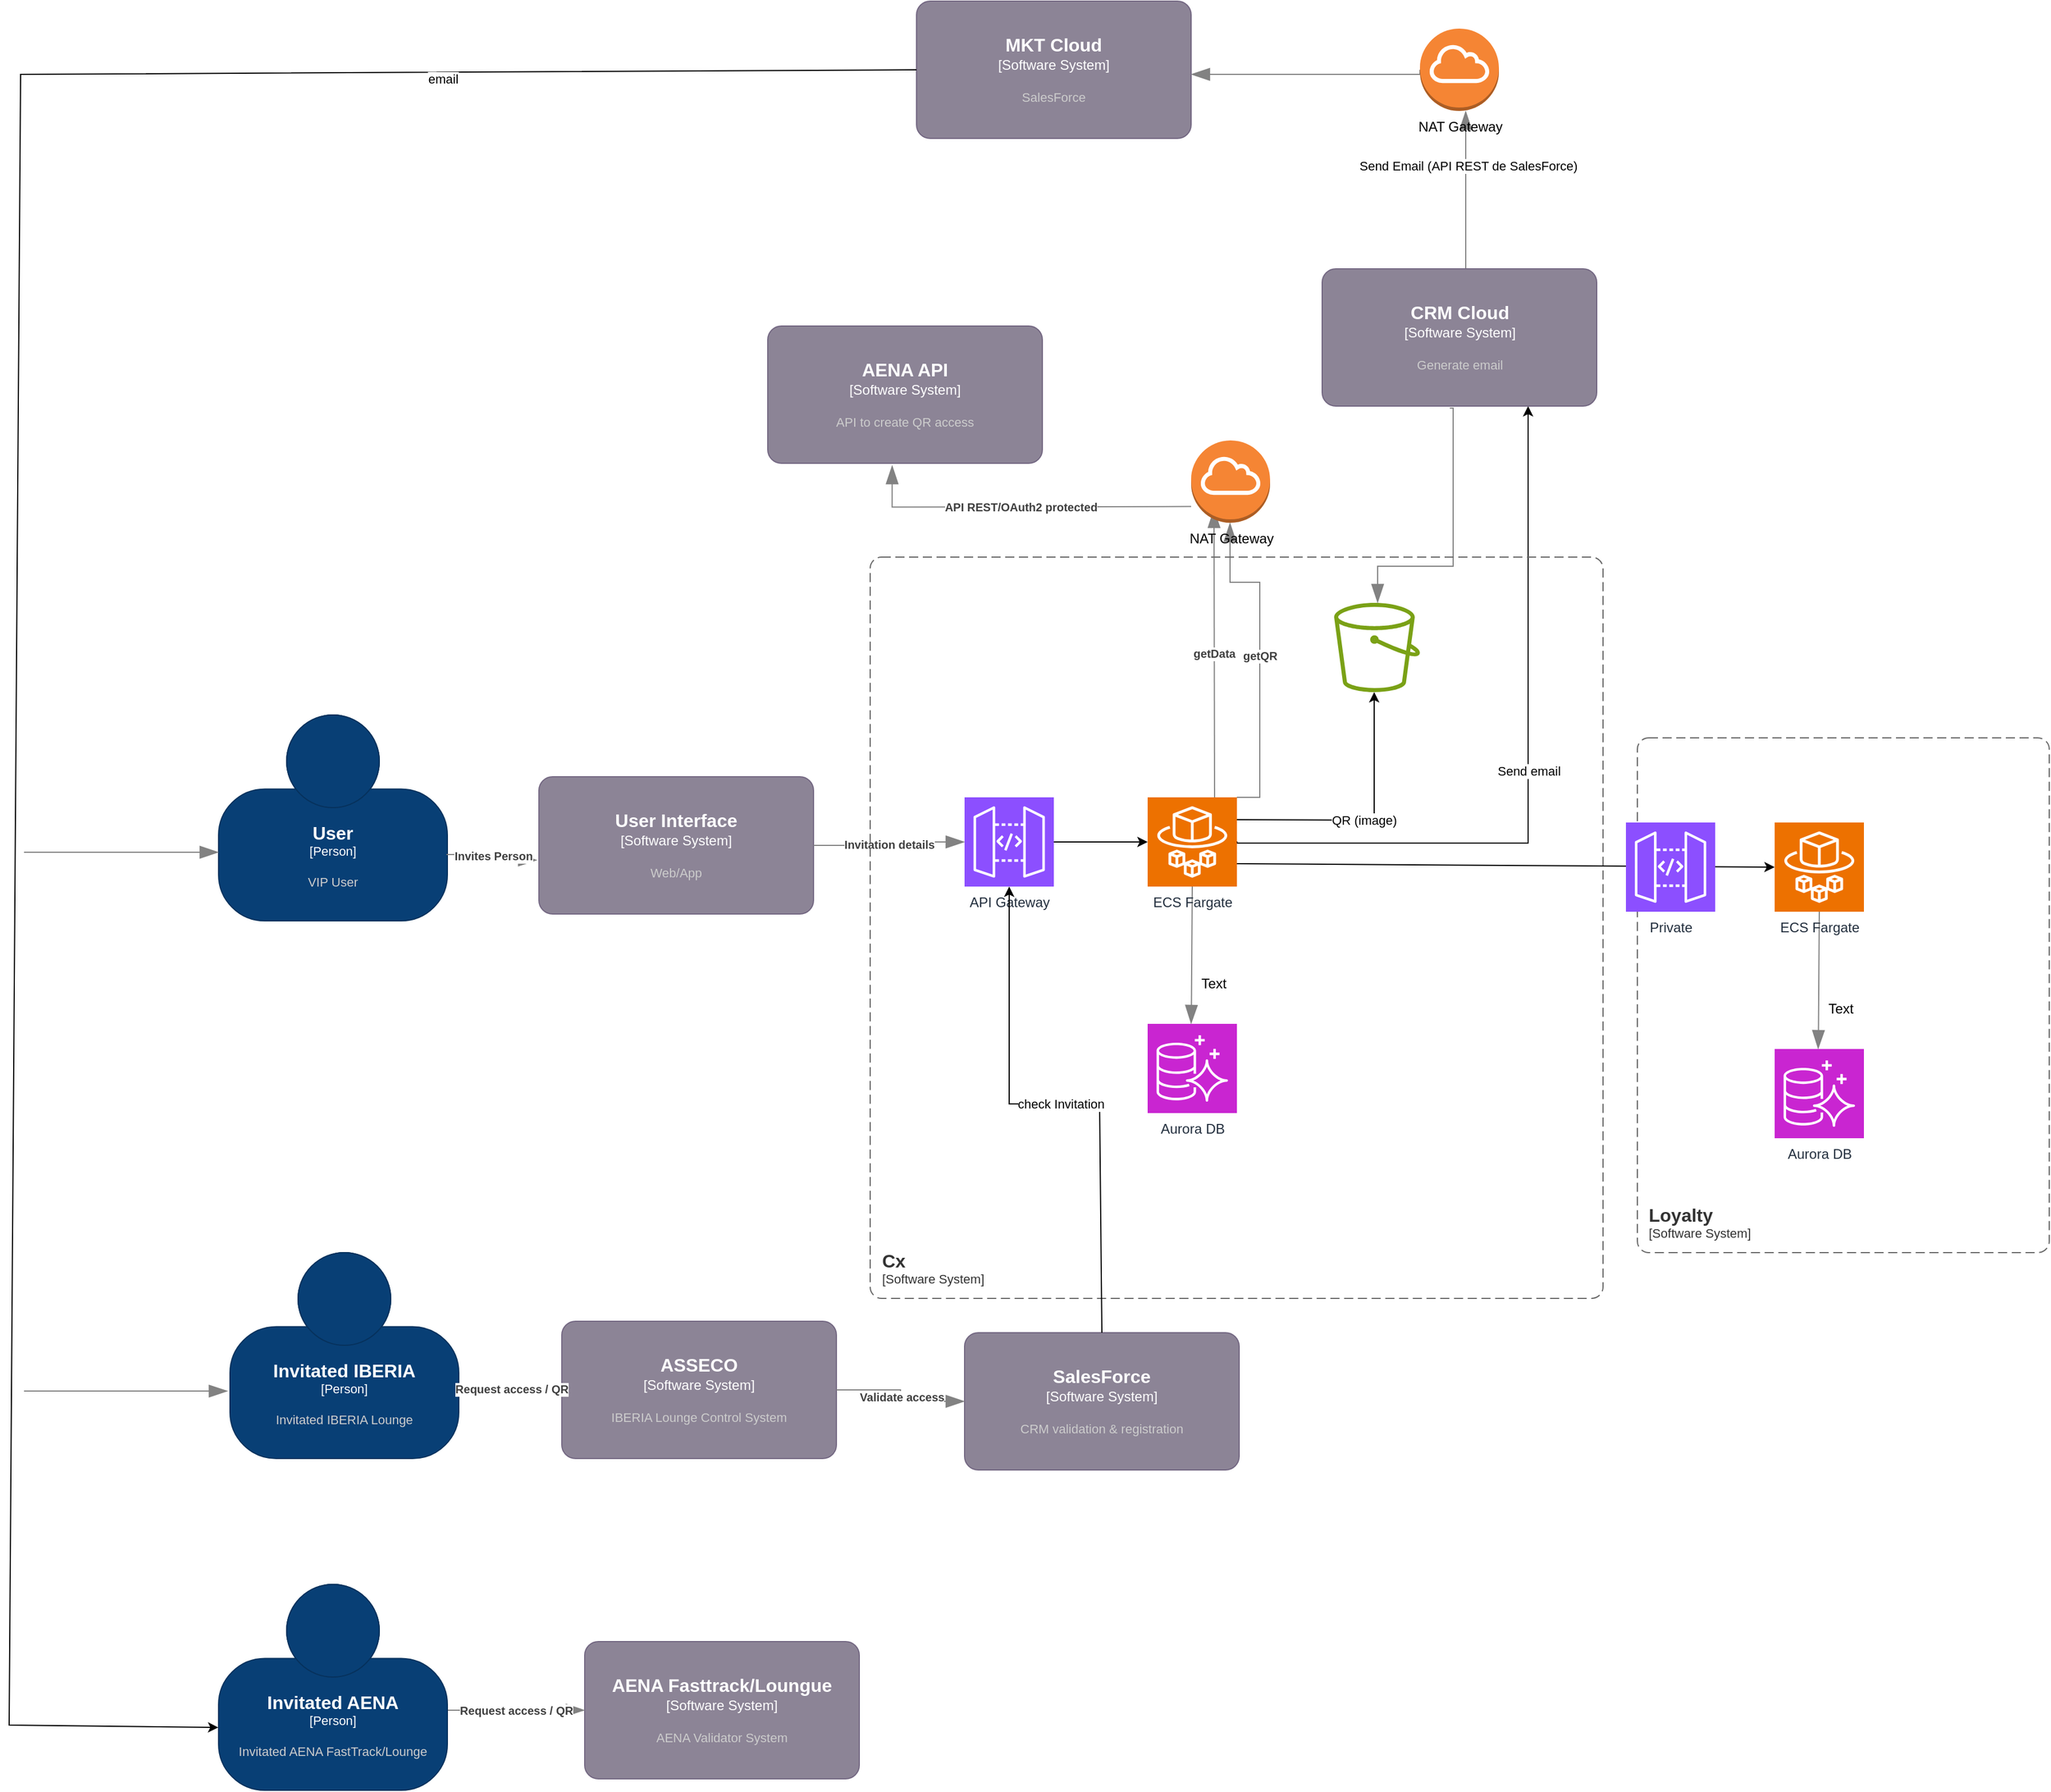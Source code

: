 <mxfile version="28.0.6">
  <diagram name="Page-1" id="3vT81GkO-59NBPtSjDox">
    <mxGraphModel dx="2864" dy="1201" grid="1" gridSize="10" guides="1" tooltips="1" connect="1" arrows="1" fold="1" page="1" pageScale="1" pageWidth="827" pageHeight="1169" math="0" shadow="0">
      <root>
        <mxCell id="0" />
        <mxCell id="1" parent="0" />
        <object placeholders="1" c4Name="User" c4Type="Person" c4Description="VIP User" label="&lt;font style=&quot;font-size: 16px&quot;&gt;&lt;b&gt;%c4Name%&lt;/b&gt;&lt;/font&gt;&lt;div&gt;[%c4Type%]&lt;/div&gt;&lt;br&gt;&lt;div&gt;&lt;font style=&quot;font-size: 11px&quot;&gt;&lt;font color=&quot;#cccccc&quot;&gt;%c4Description%&lt;/font&gt;&lt;/div&gt;" id="GZiBfVCliVj2mwVzaitD-1">
          <mxCell style="html=1;fontSize=11;dashed=0;whiteSpace=wrap;fillColor=#083F75;strokeColor=#06315C;fontColor=#ffffff;shape=mxgraph.c4.person2;align=center;metaEdit=1;points=[[0.5,0,0],[1,0.5,0],[1,0.75,0],[0.75,1,0],[0.5,1,0],[0.25,1,0],[0,0.75,0],[0,0.5,0]];resizable=0;" parent="1" vertex="1">
            <mxGeometry x="40" y="660" width="200" height="180" as="geometry" />
          </mxCell>
        </object>
        <object placeholders="1" c4Name="User Interface" c4Type="Software System" c4Description="Web/App" label="&lt;font style=&quot;font-size: 16px&quot;&gt;&lt;b&gt;%c4Name%&lt;/b&gt;&lt;/font&gt;&lt;div&gt;[%c4Type%]&lt;/div&gt;&lt;br&gt;&lt;div&gt;&lt;font style=&quot;font-size: 11px&quot;&gt;&lt;font color=&quot;#cccccc&quot;&gt;%c4Description%&lt;/font&gt;&lt;/div&gt;" id="GZiBfVCliVj2mwVzaitD-2">
          <mxCell style="rounded=1;whiteSpace=wrap;html=1;labelBackgroundColor=none;fillColor=#8C8496;fontColor=#ffffff;align=center;arcSize=10;strokeColor=#736782;metaEdit=1;resizable=0;points=[[0.25,0,0],[0.5,0,0],[0.75,0,0],[1,0.25,0],[1,0.5,0],[1,0.75,0],[0.75,1,0],[0.5,1,0],[0.25,1,0],[0,0.75,0],[0,0.5,0],[0,0.25,0]];" parent="1" vertex="1">
            <mxGeometry x="320" y="714" width="240" height="120" as="geometry" />
          </mxCell>
        </object>
        <object placeholders="1" c4Type="Relationship" c4Description="Invites Person&#xa;" label="&lt;div style=&quot;text-align: left&quot;&gt;&lt;div style=&quot;text-align: center&quot;&gt;&lt;b&gt;%c4Description%&lt;/b&gt;&lt;/div&gt;" id="GZiBfVCliVj2mwVzaitD-3">
          <mxCell style="endArrow=blockThin;html=1;fontSize=10;fontColor=#404040;strokeWidth=1;endFill=1;strokeColor=#828282;elbow=vertical;metaEdit=1;endSize=14;startSize=14;jumpStyle=arc;jumpSize=16;rounded=0;edgeStyle=orthogonalEdgeStyle;exitX=0.996;exitY=0.678;exitDx=0;exitDy=0;exitPerimeter=0;entryX=-0.007;entryY=0.607;entryDx=0;entryDy=0;entryPerimeter=0;" parent="1" source="GZiBfVCliVj2mwVzaitD-1" target="GZiBfVCliVj2mwVzaitD-2" edge="1">
            <mxGeometry width="240" relative="1" as="geometry">
              <mxPoint x="290" y="800" as="sourcePoint" />
              <mxPoint x="530" y="800" as="targetPoint" />
            </mxGeometry>
          </mxCell>
        </object>
        <mxCell id="GZiBfVCliVj2mwVzaitD-8" value="Send email" style="edgeStyle=orthogonalEdgeStyle;rounded=0;orthogonalLoop=1;jettySize=auto;html=1;exitX=0.5;exitY=0;exitDx=0;exitDy=0;exitPerimeter=0;entryX=0.75;entryY=1;entryDx=0;entryDy=0;entryPerimeter=0;" parent="1" target="VTudH11nANXJLzltJIxq-7" edge="1">
          <mxGeometry relative="1" as="geometry">
            <mxPoint x="930.0" y="770.5" as="sourcePoint" />
            <mxPoint x="1184.5" y="430.5" as="targetPoint" />
            <Array as="points">
              <mxPoint x="930" y="772" />
              <mxPoint x="1185" y="772" />
            </Array>
          </mxGeometry>
        </mxCell>
        <object placeholders="1" c4Type="Relationship" c4Description="Invitation details" label="&lt;div style=&quot;text-align: left&quot;&gt;&lt;div style=&quot;text-align: center&quot;&gt;&lt;b&gt;%c4Description%&lt;/b&gt;&lt;/div&gt;" id="GZiBfVCliVj2mwVzaitD-5">
          <mxCell style="endArrow=blockThin;html=1;fontSize=10;fontColor=#404040;strokeWidth=1;endFill=1;strokeColor=#828282;elbow=vertical;metaEdit=1;endSize=14;startSize=14;jumpStyle=arc;jumpSize=16;rounded=0;edgeStyle=orthogonalEdgeStyle;exitX=1;exitY=0.5;exitDx=0;exitDy=0;exitPerimeter=0;entryX=0;entryY=0.5;entryDx=0;entryDy=0;entryPerimeter=0;" parent="1" source="GZiBfVCliVj2mwVzaitD-2" target="GZiBfVCliVj2mwVzaitD-26" edge="1">
            <mxGeometry width="240" relative="1" as="geometry">
              <mxPoint x="290" y="800" as="sourcePoint" />
              <mxPoint x="810" y="790.0" as="targetPoint" />
            </mxGeometry>
          </mxCell>
        </object>
        <object placeholders="1" c4Name="AENA Fasttrack/Loungue" c4Type="Software System" c4Description="AENA Validator System" label="&lt;font style=&quot;font-size: 16px&quot;&gt;&lt;b&gt;%c4Name%&lt;/b&gt;&lt;/font&gt;&lt;div&gt;[%c4Type%]&lt;/div&gt;&lt;br&gt;&lt;div&gt;&lt;font style=&quot;font-size: 11px&quot;&gt;&lt;font color=&quot;#cccccc&quot;&gt;%c4Description%&lt;/font&gt;&lt;/div&gt;" id="GZiBfVCliVj2mwVzaitD-10">
          <mxCell style="rounded=1;whiteSpace=wrap;html=1;labelBackgroundColor=none;fillColor=#8C8496;fontColor=#ffffff;align=center;arcSize=10;strokeColor=#736782;metaEdit=1;resizable=0;points=[[0.25,0,0],[0.5,0,0],[0.75,0,0],[1,0.25,0],[1,0.5,0],[1,0.75,0],[0.75,1,0],[0.5,1,0],[0.25,1,0],[0,0.75,0],[0,0.5,0],[0,0.25,0]];" parent="1" vertex="1">
            <mxGeometry x="360" y="1470" width="240" height="120" as="geometry" />
          </mxCell>
        </object>
        <object placeholders="1" c4Type="Relationship" c4Description="Request access / QR" label="&lt;div style=&quot;text-align: left&quot;&gt;&lt;div style=&quot;text-align: center&quot;&gt;&lt;b&gt;%c4Description%&lt;/b&gt;&lt;/div&gt;" id="GZiBfVCliVj2mwVzaitD-11">
          <mxCell style="endArrow=blockThin;html=1;fontSize=10;fontColor=#404040;strokeWidth=1;endFill=1;strokeColor=#828282;elbow=vertical;metaEdit=1;endSize=14;startSize=14;jumpStyle=arc;jumpSize=16;rounded=0;edgeStyle=orthogonalEdgeStyle;exitX=1;exitY=0.611;exitDx=0;exitDy=0;exitPerimeter=0;" parent="1" source="GZiBfVCliVj2mwVzaitD-13" target="GZiBfVCliVj2mwVzaitD-10" edge="1">
            <mxGeometry width="240" relative="1" as="geometry">
              <mxPoint x="330.8" y="683.94" as="sourcePoint" />
              <mxPoint x="520" y="900" as="targetPoint" />
            </mxGeometry>
          </mxCell>
        </object>
        <object placeholders="1" c4Name="Invitated IBERIA&#xa;" c4Type="Person" c4Description="Invitated IBERIA Lounge" label="&lt;font style=&quot;font-size: 16px&quot;&gt;&lt;b&gt;%c4Name%&lt;/b&gt;&lt;/font&gt;&lt;div&gt;[%c4Type%]&lt;/div&gt;&lt;br&gt;&lt;div&gt;&lt;font style=&quot;font-size: 11px&quot;&gt;&lt;font color=&quot;#cccccc&quot;&gt;%c4Description%&lt;/font&gt;&lt;/div&gt;" id="GZiBfVCliVj2mwVzaitD-12">
          <mxCell style="html=1;fontSize=11;dashed=0;whiteSpace=wrap;fillColor=#083F75;strokeColor=#06315C;fontColor=#ffffff;shape=mxgraph.c4.person2;align=center;metaEdit=1;points=[[0.5,0,0],[1,0.5,0],[1,0.75,0],[0.75,1,0],[0.5,1,0],[0.25,1,0],[0,0.75,0],[0,0.5,0]];resizable=0;" parent="1" vertex="1">
            <mxGeometry x="50" y="1130" width="200" height="180" as="geometry" />
          </mxCell>
        </object>
        <object placeholders="1" c4Name="Invitated AENA" c4Type="Person" c4Description="Invitated AENA FastTrack/Lounge" label="&lt;font style=&quot;font-size: 16px&quot;&gt;&lt;b&gt;%c4Name%&lt;/b&gt;&lt;/font&gt;&lt;div&gt;[%c4Type%]&lt;/div&gt;&lt;br&gt;&lt;div&gt;&lt;font style=&quot;font-size: 11px&quot;&gt;&lt;font color=&quot;#cccccc&quot;&gt;%c4Description%&lt;/font&gt;&lt;/div&gt;" id="GZiBfVCliVj2mwVzaitD-13">
          <mxCell style="html=1;fontSize=11;dashed=0;whiteSpace=wrap;fillColor=#083F75;strokeColor=#06315C;fontColor=#ffffff;shape=mxgraph.c4.person2;align=center;metaEdit=1;points=[[0.5,0,0],[1,0.5,0],[1,0.75,0],[0.75,1,0],[0.5,1,0],[0.25,1,0],[0,0.75,0],[0,0.5,0]];resizable=0;" parent="1" vertex="1">
            <mxGeometry x="40" y="1420" width="200" height="180" as="geometry" />
          </mxCell>
        </object>
        <object placeholders="1" c4Name="ASSECO" c4Type="Software System" c4Description="IBERIA Lounge Control System" label="&lt;font style=&quot;font-size: 16px&quot;&gt;&lt;b&gt;%c4Name%&lt;/b&gt;&lt;/font&gt;&lt;div&gt;[%c4Type%]&lt;/div&gt;&lt;br&gt;&lt;div&gt;&lt;font style=&quot;font-size: 11px&quot;&gt;&lt;font color=&quot;#cccccc&quot;&gt;%c4Description%&lt;/font&gt;&lt;/div&gt;" id="GZiBfVCliVj2mwVzaitD-14">
          <mxCell style="rounded=1;whiteSpace=wrap;html=1;labelBackgroundColor=none;fillColor=#8C8496;fontColor=#ffffff;align=center;arcSize=10;strokeColor=#736782;metaEdit=1;resizable=0;points=[[0.25,0,0],[0.5,0,0],[0.75,0,0],[1,0.25,0],[1,0.5,0],[1,0.75,0],[0.75,1,0],[0.5,1,0],[0.25,1,0],[0,0.75,0],[0,0.5,0],[0,0.25,0]];" parent="1" vertex="1">
            <mxGeometry x="340" y="1190" width="240" height="120" as="geometry" />
          </mxCell>
        </object>
        <object placeholders="1" c4Type="Relationship" c4Description="Request access / QR" label="&lt;div style=&quot;text-align: left&quot;&gt;&lt;div style=&quot;text-align: center&quot;&gt;&lt;b&gt;%c4Description%&lt;/b&gt;&lt;/div&gt;" id="GZiBfVCliVj2mwVzaitD-15">
          <mxCell style="endArrow=blockThin;html=1;fontSize=10;fontColor=#404040;strokeWidth=1;endFill=1;strokeColor=#828282;elbow=vertical;metaEdit=1;endSize=14;startSize=14;jumpStyle=arc;jumpSize=16;rounded=0;edgeStyle=orthogonalEdgeStyle;exitX=0.985;exitY=0.661;exitDx=0;exitDy=0;exitPerimeter=0;entryX=0;entryY=0.5;entryDx=0;entryDy=0;entryPerimeter=0;" parent="1" source="GZiBfVCliVj2mwVzaitD-12" target="GZiBfVCliVj2mwVzaitD-14" edge="1">
            <mxGeometry x="0.018" width="240" relative="1" as="geometry">
              <mxPoint x="370" y="1420" as="sourcePoint" />
              <mxPoint x="390" y="1249" as="targetPoint" />
              <mxPoint x="1" as="offset" />
            </mxGeometry>
          </mxCell>
        </object>
        <object placeholders="1" c4Name="SalesForce" c4Type="Software System" c4Description="CRM validation &amp; registration " label="&lt;font style=&quot;font-size: 16px&quot;&gt;&lt;b&gt;%c4Name%&lt;/b&gt;&lt;/font&gt;&lt;div&gt;[%c4Type%]&lt;/div&gt;&lt;br&gt;&lt;div&gt;&lt;font style=&quot;font-size: 11px&quot;&gt;&lt;font color=&quot;#cccccc&quot;&gt;%c4Description%&lt;/font&gt;&lt;/div&gt;" id="GZiBfVCliVj2mwVzaitD-18">
          <mxCell style="rounded=1;whiteSpace=wrap;html=1;labelBackgroundColor=none;fillColor=#8C8496;fontColor=#ffffff;align=center;arcSize=10;strokeColor=#736782;metaEdit=1;resizable=0;points=[[0.25,0,0],[0.5,0,0],[0.75,0,0],[1,0.25,0],[1,0.5,0],[1,0.75,0],[0.75,1,0],[0.5,1,0],[0.25,1,0],[0,0.75,0],[0,0.5,0],[0,0.25,0]];" parent="1" vertex="1">
            <mxGeometry x="692" y="1200" width="240" height="120" as="geometry" />
          </mxCell>
        </object>
        <object placeholders="1" c4Type="Relationship" c4Description="Validate access" label="&lt;div style=&quot;text-align: left&quot;&gt;&lt;div style=&quot;text-align: center&quot;&gt;&lt;b&gt;%c4Description%&lt;/b&gt;&lt;/div&gt;" id="GZiBfVCliVj2mwVzaitD-19">
          <mxCell style="endArrow=blockThin;html=1;fontSize=10;fontColor=#404040;strokeWidth=1;endFill=1;strokeColor=#828282;elbow=vertical;metaEdit=1;endSize=14;startSize=14;jumpStyle=arc;jumpSize=16;rounded=0;edgeStyle=orthogonalEdgeStyle;entryX=0;entryY=0.5;entryDx=0;entryDy=0;entryPerimeter=0;exitX=1;exitY=0.5;exitDx=0;exitDy=0;exitPerimeter=0;" parent="1" source="GZiBfVCliVj2mwVzaitD-14" target="GZiBfVCliVj2mwVzaitD-18" edge="1">
            <mxGeometry x="0.018" width="240" relative="1" as="geometry">
              <mxPoint x="641" y="1180" as="sourcePoint" />
              <mxPoint x="553" y="1241" as="targetPoint" />
              <mxPoint x="1" as="offset" />
            </mxGeometry>
          </mxCell>
        </object>
        <object placeholders="1" c4Name="AENA API" c4Type="Software System" c4Description="API to create QR access" label="&lt;font style=&quot;font-size: 16px&quot;&gt;&lt;b&gt;%c4Name%&lt;/b&gt;&lt;/font&gt;&lt;div&gt;[%c4Type%]&lt;/div&gt;&lt;br&gt;&lt;div&gt;&lt;font style=&quot;font-size: 11px&quot;&gt;&lt;font color=&quot;#cccccc&quot;&gt;%c4Description%&lt;/font&gt;&lt;/div&gt;" id="GZiBfVCliVj2mwVzaitD-22">
          <mxCell style="rounded=1;whiteSpace=wrap;html=1;labelBackgroundColor=none;fillColor=#8C8496;fontColor=#ffffff;align=center;arcSize=10;strokeColor=#736782;metaEdit=1;resizable=0;points=[[0.25,0,0],[0.5,0,0],[0.75,0,0],[1,0.25,0],[1,0.5,0],[1,0.75,0],[0.75,1,0],[0.5,1,0],[0.25,1,0],[0,0.75,0],[0,0.5,0],[0,0.25,0]];" parent="1" vertex="1">
            <mxGeometry x="520" y="320" width="240" height="120" as="geometry" />
          </mxCell>
        </object>
        <mxCell id="GZiBfVCliVj2mwVzaitD-26" value="API Gateway" style="sketch=0;points=[[0,0,0],[0.25,0,0],[0.5,0,0],[0.75,0,0],[1,0,0],[0,1,0],[0.25,1,0],[0.5,1,0],[0.75,1,0],[1,1,0],[0,0.25,0],[0,0.5,0],[0,0.75,0],[1,0.25,0],[1,0.5,0],[1,0.75,0]];outlineConnect=0;fontColor=#232F3E;fillColor=#8C4FFF;strokeColor=#ffffff;dashed=0;verticalLabelPosition=bottom;verticalAlign=top;align=center;html=1;fontSize=12;fontStyle=0;aspect=fixed;shape=mxgraph.aws4.resourceIcon;resIcon=mxgraph.aws4.api_gateway;" parent="1" vertex="1">
          <mxGeometry x="692" y="732" width="78" height="78" as="geometry" />
        </mxCell>
        <object placeholders="1" c4Type="Relationship" c4Description="API REST/OAuth2 protected" label="&lt;div style=&quot;text-align: left&quot;&gt;&lt;div style=&quot;text-align: center&quot;&gt;&lt;b&gt;%c4Description%&lt;/b&gt;&lt;/div&gt;" id="GZiBfVCliVj2mwVzaitD-32">
          <mxCell style="endArrow=blockThin;html=1;fontSize=10;fontColor=#404040;strokeWidth=1;endFill=1;strokeColor=#828282;elbow=vertical;metaEdit=1;endSize=14;startSize=14;jumpStyle=arc;jumpSize=16;rounded=0;edgeStyle=orthogonalEdgeStyle;exitX=0;exitY=0.7;exitDx=0;exitDy=0;exitPerimeter=0;entryX=0.453;entryY=1.015;entryDx=0;entryDy=0;entryPerimeter=0;" parent="1" target="GZiBfVCliVj2mwVzaitD-22" edge="1">
            <mxGeometry width="240" relative="1" as="geometry">
              <mxPoint x="890.0" y="477.8" as="sourcePoint" />
              <mxPoint x="760" y="490" as="targetPoint" />
            </mxGeometry>
          </mxCell>
        </object>
        <object placeholders="1" c4Type="Relationship" c4Description="getData" label="&lt;div style=&quot;text-align: left&quot;&gt;&lt;div style=&quot;text-align: center&quot;&gt;&lt;b&gt;%c4Description%&lt;/b&gt;&lt;/div&gt;" id="GZiBfVCliVj2mwVzaitD-33">
          <mxCell style="endArrow=blockThin;html=1;fontSize=10;fontColor=#404040;strokeWidth=1;endFill=1;strokeColor=#828282;elbow=vertical;metaEdit=1;endSize=14;startSize=14;jumpStyle=arc;jumpSize=16;rounded=0;edgeStyle=orthogonalEdgeStyle;exitX=0.75;exitY=0;exitDx=0;exitDy=0;exitPerimeter=0;" parent="1" source="VTudH11nANXJLzltJIxq-1" edge="1">
            <mxGeometry width="240" relative="1" as="geometry">
              <mxPoint x="949.5" y="710.0" as="sourcePoint" />
              <mxPoint x="910" y="480" as="targetPoint" />
              <Array as="points" />
            </mxGeometry>
          </mxCell>
        </object>
        <object placeholders="1" c4Type="Relationship" c4Description="getQR" label="&lt;div style=&quot;text-align: left&quot;&gt;&lt;div style=&quot;text-align: center&quot;&gt;&lt;b&gt;%c4Description%&lt;/b&gt;&lt;/div&gt;" id="GZiBfVCliVj2mwVzaitD-34">
          <mxCell style="endArrow=blockThin;html=1;fontSize=10;fontColor=#404040;strokeWidth=1;endFill=1;strokeColor=#828282;elbow=vertical;metaEdit=1;endSize=14;startSize=14;jumpStyle=arc;jumpSize=16;rounded=0;edgeStyle=orthogonalEdgeStyle;exitX=1;exitY=0;exitDx=0;exitDy=0;exitPerimeter=0;" parent="1" target="GZiBfVCliVj2mwVzaitD-36" edge="1" source="VTudH11nANXJLzltJIxq-1">
            <mxGeometry x="0.006" width="240" relative="1" as="geometry">
              <mxPoint x="950.0" y="710.0" as="sourcePoint" />
              <mxPoint x="929.75" y="494.0" as="targetPoint" />
              <Array as="points">
                <mxPoint x="950" y="732" />
                <mxPoint x="950" y="544" />
                <mxPoint x="924" y="544" />
              </Array>
              <mxPoint as="offset" />
            </mxGeometry>
          </mxCell>
        </object>
        <mxCell id="GZiBfVCliVj2mwVzaitD-36" value="NAT Gateway" style="outlineConnect=0;dashed=0;verticalLabelPosition=bottom;verticalAlign=top;align=center;html=1;shape=mxgraph.aws3.internet_gateway;fillColor=#F58534;gradientColor=none;" parent="1" vertex="1">
          <mxGeometry x="890" y="420" width="69" height="72" as="geometry" />
        </mxCell>
        <mxCell id="GZiBfVCliVj2mwVzaitD-44" value="Text" style="text;html=1;align=center;verticalAlign=middle;whiteSpace=wrap;rounded=0;" parent="1" vertex="1">
          <mxGeometry x="880" y="880" width="60" height="30" as="geometry" />
        </mxCell>
        <object placeholders="1" c4Name="MKT Cloud" c4Type="Software System" c4Description="SalesForce" label="&lt;font style=&quot;font-size: 16px&quot;&gt;&lt;b&gt;%c4Name%&lt;/b&gt;&lt;/font&gt;&lt;div&gt;[%c4Type%]&lt;/div&gt;&lt;br&gt;&lt;div&gt;&lt;font style=&quot;font-size: 11px&quot;&gt;&lt;font color=&quot;#cccccc&quot;&gt;%c4Description%&lt;/font&gt;&lt;/div&gt;" id="DSEG6BTdEj9N1PTvYnUV-3">
          <mxCell style="rounded=1;whiteSpace=wrap;html=1;labelBackgroundColor=none;fillColor=#8C8496;fontColor=#ffffff;align=center;arcSize=10;strokeColor=#736782;metaEdit=1;resizable=0;points=[[0.25,0,0],[0.5,0,0],[0.75,0,0],[1,0.25,0],[1,0.5,0],[1,0.75,0],[0.75,1,0],[0.5,1,0],[0.25,1,0],[0,0.75,0],[0,0.5,0],[0,0.25,0]];" parent="1" vertex="1">
            <mxGeometry x="650" y="36" width="240" height="120" as="geometry" />
          </mxCell>
        </object>
        <object placeholders="1" c4Type="Relationship" id="DSEG6BTdEj9N1PTvYnUV-4">
          <mxCell style="endArrow=blockThin;html=1;fontSize=10;fontColor=#404040;strokeWidth=1;endFill=1;strokeColor=#828282;elbow=vertical;metaEdit=1;endSize=14;startSize=14;jumpStyle=arc;jumpSize=16;rounded=0;edgeStyle=orthogonalEdgeStyle;exitX=0;exitY=0.5;exitDx=0;exitDy=0;exitPerimeter=0;" parent="1" source="DSEG6BTdEj9N1PTvYnUV-5" target="DSEG6BTdEj9N1PTvYnUV-3" edge="1">
            <mxGeometry width="240" relative="1" as="geometry">
              <mxPoint x="610" y="430" as="sourcePoint" />
              <mxPoint x="850" y="430" as="targetPoint" />
              <Array as="points">
                <mxPoint x="1090" y="100" />
              </Array>
            </mxGeometry>
          </mxCell>
        </object>
        <mxCell id="DSEG6BTdEj9N1PTvYnUV-6" value="" style="endArrow=blockThin;html=1;fontSize=10;fontColor=#404040;strokeWidth=1;endFill=1;strokeColor=#828282;elbow=vertical;metaEdit=1;endSize=14;startSize=14;jumpStyle=arc;jumpSize=16;rounded=0;edgeStyle=orthogonalEdgeStyle;exitX=0.445;exitY=0;exitDx=0;exitDy=0;exitPerimeter=0;" parent="1" target="DSEG6BTdEj9N1PTvYnUV-5" edge="1">
          <mxGeometry width="240" relative="1" as="geometry">
            <mxPoint x="1130.0" y="270.0" as="sourcePoint" />
            <mxPoint x="1121" y="130" as="targetPoint" />
            <Array as="points">
              <mxPoint x="1130" y="170" />
              <mxPoint x="1130" y="170" />
            </Array>
          </mxGeometry>
        </mxCell>
        <mxCell id="DSEG6BTdEj9N1PTvYnUV-7" value="Send Email (API REST de SalesForce)" style="edgeLabel;html=1;align=center;verticalAlign=middle;resizable=0;points=[];" parent="DSEG6BTdEj9N1PTvYnUV-6" vertex="1" connectable="0">
          <mxGeometry x="0.317" y="-1" relative="1" as="geometry">
            <mxPoint x="1" y="1" as="offset" />
          </mxGeometry>
        </mxCell>
        <mxCell id="DSEG6BTdEj9N1PTvYnUV-5" value="NAT Gateway" style="outlineConnect=0;dashed=0;verticalLabelPosition=bottom;verticalAlign=top;align=center;html=1;shape=mxgraph.aws3.internet_gateway;fillColor=#F58534;gradientColor=none;" parent="1" vertex="1">
          <mxGeometry x="1090" y="60" width="69" height="72" as="geometry" />
        </mxCell>
        <object placeholders="1" c4Type="Relationship" id="DSEG6BTdEj9N1PTvYnUV-9">
          <mxCell style="endArrow=blockThin;html=1;fontSize=10;fontColor=#404040;strokeWidth=1;endFill=1;strokeColor=#828282;elbow=vertical;metaEdit=1;endSize=14;startSize=14;jumpStyle=arc;jumpSize=16;rounded=0;edgeStyle=orthogonalEdgeStyle;exitX=0.5;exitY=1;exitDx=0;exitDy=0;exitPerimeter=0;" parent="1" source="VTudH11nANXJLzltJIxq-1" edge="1">
            <mxGeometry width="240" relative="1" as="geometry">
              <mxPoint x="880.1" y="844.98" as="sourcePoint" />
              <mxPoint x="890" y="930" as="targetPoint" />
            </mxGeometry>
          </mxCell>
        </object>
        <object placeholders="1" c4Name="Loyalty" c4Type="SystemScopeBoundary" c4Application="Software System" label="&lt;font style=&quot;font-size: 16px&quot;&gt;&lt;b&gt;&lt;div style=&quot;text-align: left&quot;&gt;%c4Name%&lt;/div&gt;&lt;/b&gt;&lt;/font&gt;&lt;div style=&quot;text-align: left&quot;&gt;[%c4Application%]&lt;/div&gt;" id="DSEG6BTdEj9N1PTvYnUV-15">
          <mxCell style="rounded=1;fontSize=11;whiteSpace=wrap;html=1;dashed=1;arcSize=20;fillColor=none;strokeColor=#666666;fontColor=#333333;labelBackgroundColor=none;align=left;verticalAlign=bottom;labelBorderColor=none;spacingTop=0;spacing=10;dashPattern=8 4;metaEdit=1;rotatable=0;perimeter=rectanglePerimeter;noLabel=0;labelPadding=0;allowArrows=0;connectable=0;expand=0;recursiveResize=0;editable=1;pointerEvents=0;absoluteArcSize=1;points=[[0.25,0,0],[0.5,0,0],[0.75,0,0],[1,0.25,0],[1,0.5,0],[1,0.75,0],[0.75,1,0],[0.5,1,0],[0.25,1,0],[0,0.75,0],[0,0.5,0],[0,0.25,0]];" parent="1" vertex="1">
            <mxGeometry x="1280" y="680" width="360" height="450" as="geometry" />
          </mxCell>
        </object>
        <mxCell id="DSEG6BTdEj9N1PTvYnUV-16" value="" style="sketch=0;outlineConnect=0;fontColor=#232F3E;gradientColor=none;fillColor=#7AA116;strokeColor=none;dashed=0;verticalLabelPosition=bottom;verticalAlign=top;align=center;html=1;fontSize=12;fontStyle=0;aspect=fixed;pointerEvents=1;shape=mxgraph.aws4.bucket;" parent="1" vertex="1">
          <mxGeometry x="1015" y="562" width="75" height="78" as="geometry" />
        </mxCell>
        <mxCell id="DSEG6BTdEj9N1PTvYnUV-19" value="" style="endArrow=classic;html=1;rounded=0;exitX=1;exitY=0.25;exitDx=0;exitDy=0;exitPerimeter=0;" parent="1" edge="1">
          <mxGeometry x="-0.007" relative="1" as="geometry">
            <mxPoint x="920" y="751.5" as="sourcePoint" />
            <mxPoint x="1050" y="640" as="targetPoint" />
            <Array as="points">
              <mxPoint x="1050" y="752" />
            </Array>
            <mxPoint as="offset" />
          </mxGeometry>
        </mxCell>
        <mxCell id="DSEG6BTdEj9N1PTvYnUV-20" value="QR (image)" style="edgeLabel;resizable=0;html=1;;align=center;verticalAlign=middle;" parent="DSEG6BTdEj9N1PTvYnUV-19" connectable="0" vertex="1">
          <mxGeometry relative="1" as="geometry" />
        </mxCell>
        <object placeholders="1" c4Type="Relationship" id="DSEG6BTdEj9N1PTvYnUV-27">
          <mxCell style="endArrow=blockThin;html=1;fontSize=10;fontColor=#404040;strokeWidth=1;endFill=1;strokeColor=#828282;elbow=vertical;metaEdit=1;endSize=14;startSize=14;jumpStyle=arc;jumpSize=16;rounded=0;edgeStyle=orthogonalEdgeStyle;exitX=0.465;exitY=1.015;exitDx=0;exitDy=0;exitPerimeter=0;" parent="1" source="VTudH11nANXJLzltJIxq-7" target="DSEG6BTdEj9N1PTvYnUV-16" edge="1">
            <mxGeometry width="240" relative="1" as="geometry">
              <mxPoint x="1119" y="443.06" as="sourcePoint" />
              <mxPoint x="1160" y="610" as="targetPoint" />
              <Array as="points">
                <mxPoint x="1119" y="392" />
                <mxPoint x="1119" y="530" />
                <mxPoint x="1053" y="530" />
              </Array>
            </mxGeometry>
          </mxCell>
        </object>
        <object placeholders="1" c4Type="Relationship" id="DSEG6BTdEj9N1PTvYnUV-31">
          <mxCell style="endArrow=blockThin;html=1;fontSize=10;fontColor=#404040;strokeWidth=1;endFill=1;strokeColor=#828282;elbow=vertical;metaEdit=1;endSize=14;startSize=14;jumpStyle=arc;jumpSize=16;rounded=0;edgeStyle=orthogonalEdgeStyle;entryX=-0.01;entryY=0.672;entryDx=0;entryDy=0;entryPerimeter=0;" parent="1" target="GZiBfVCliVj2mwVzaitD-12" edge="1">
            <mxGeometry width="240" relative="1" as="geometry">
              <mxPoint x="-130" y="1251" as="sourcePoint" />
              <mxPoint x="760" y="1070" as="targetPoint" />
            </mxGeometry>
          </mxCell>
        </object>
        <object placeholders="1" c4Name="Cx" c4Type="SystemScopeBoundary" c4Application="Software System" label="&lt;font style=&quot;font-size: 16px&quot;&gt;&lt;b&gt;&lt;div style=&quot;text-align: left&quot;&gt;%c4Name%&lt;/div&gt;&lt;/b&gt;&lt;/font&gt;&lt;div style=&quot;text-align: left&quot;&gt;[%c4Application%]&lt;/div&gt;" id="DSEG6BTdEj9N1PTvYnUV-32">
          <mxCell style="rounded=1;fontSize=11;whiteSpace=wrap;html=1;dashed=1;arcSize=20;fillColor=none;strokeColor=#666666;fontColor=#333333;labelBackgroundColor=none;align=left;verticalAlign=bottom;labelBorderColor=none;spacingTop=0;spacing=10;dashPattern=8 4;metaEdit=1;rotatable=0;perimeter=rectanglePerimeter;noLabel=0;labelPadding=0;allowArrows=0;connectable=0;expand=0;recursiveResize=0;editable=1;pointerEvents=0;absoluteArcSize=1;points=[[0.25,0,0],[0.5,0,0],[0.75,0,0],[1,0.25,0],[1,0.5,0],[1,0.75,0],[0.75,1,0],[0.5,1,0],[0.25,1,0],[0,0.75,0],[0,0.5,0],[0,0.25,0]];" parent="1" vertex="1">
            <mxGeometry x="609.5" y="522" width="640.5" height="648" as="geometry" />
          </mxCell>
        </object>
        <mxCell id="DSEG6BTdEj9N1PTvYnUV-33" value="" style="endArrow=classic;html=1;rounded=0;entryX=-0.001;entryY=0.695;entryDx=0;entryDy=0;entryPerimeter=0;" parent="1" target="GZiBfVCliVj2mwVzaitD-13" edge="1">
          <mxGeometry width="50" height="50" relative="1" as="geometry">
            <mxPoint x="650" y="96" as="sourcePoint" />
            <mxPoint x="30" y="1543" as="targetPoint" />
            <Array as="points">
              <mxPoint x="-133" y="100" />
              <mxPoint x="-143" y="1543" />
            </Array>
          </mxGeometry>
        </mxCell>
        <mxCell id="DSEG6BTdEj9N1PTvYnUV-35" value="email" style="edgeLabel;html=1;align=center;verticalAlign=middle;resizable=0;points=[];" parent="DSEG6BTdEj9N1PTvYnUV-33" vertex="1" connectable="0">
          <mxGeometry x="-0.656" y="6" relative="1" as="geometry">
            <mxPoint as="offset" />
          </mxGeometry>
        </mxCell>
        <object placeholders="1" c4Type="Relationship" id="DSEG6BTdEj9N1PTvYnUV-34">
          <mxCell style="endArrow=blockThin;html=1;fontSize=10;fontColor=#404040;strokeWidth=1;endFill=1;strokeColor=#828282;elbow=vertical;metaEdit=1;endSize=14;startSize=14;jumpStyle=arc;jumpSize=16;rounded=0;edgeStyle=orthogonalEdgeStyle;" parent="1" edge="1">
            <mxGeometry width="240" relative="1" as="geometry">
              <mxPoint x="-130" y="780" as="sourcePoint" />
              <mxPoint x="40" y="780" as="targetPoint" />
            </mxGeometry>
          </mxCell>
        </object>
        <mxCell id="VTudH11nANXJLzltJIxq-1" value="ECS Fargate" style="sketch=0;points=[[0,0,0],[0.25,0,0],[0.5,0,0],[0.75,0,0],[1,0,0],[0,1,0],[0.25,1,0],[0.5,1,0],[0.75,1,0],[1,1,0],[0,0.25,0],[0,0.5,0],[0,0.75,0],[1,0.25,0],[1,0.5,0],[1,0.75,0]];outlineConnect=0;fontColor=#232F3E;fillColor=#ED7100;strokeColor=#ffffff;dashed=0;verticalLabelPosition=bottom;verticalAlign=top;align=center;html=1;fontSize=12;fontStyle=0;aspect=fixed;shape=mxgraph.aws4.resourceIcon;resIcon=mxgraph.aws4.fargate;" vertex="1" parent="1">
          <mxGeometry x="852" y="732" width="78" height="78" as="geometry" />
        </mxCell>
        <mxCell id="VTudH11nANXJLzltJIxq-4" value="Aurora DB" style="sketch=0;points=[[0,0,0],[0.25,0,0],[0.5,0,0],[0.75,0,0],[1,0,0],[0,1,0],[0.25,1,0],[0.5,1,0],[0.75,1,0],[1,1,0],[0,0.25,0],[0,0.5,0],[0,0.75,0],[1,0.25,0],[1,0.5,0],[1,0.75,0]];outlineConnect=0;fontColor=#232F3E;fillColor=#C925D1;strokeColor=#ffffff;dashed=0;verticalLabelPosition=bottom;verticalAlign=top;align=center;html=1;fontSize=12;fontStyle=0;aspect=fixed;shape=mxgraph.aws4.resourceIcon;resIcon=mxgraph.aws4.aurora;" vertex="1" parent="1">
          <mxGeometry x="852" y="930" width="78" height="78" as="geometry" />
        </mxCell>
        <mxCell id="VTudH11nANXJLzltJIxq-6" value="check Invitation" style="endArrow=classic;html=1;rounded=0;exitX=0.5;exitY=0;exitDx=0;exitDy=0;exitPerimeter=0;" edge="1" parent="1" source="GZiBfVCliVj2mwVzaitD-18" target="GZiBfVCliVj2mwVzaitD-26">
          <mxGeometry width="50" height="50" relative="1" as="geometry">
            <mxPoint x="990" y="1300" as="sourcePoint" />
            <mxPoint x="1040" y="1250" as="targetPoint" />
            <Array as="points">
              <mxPoint x="810" y="1000" />
              <mxPoint x="731" y="1000" />
            </Array>
          </mxGeometry>
        </mxCell>
        <object placeholders="1" c4Name="CRM Cloud" c4Type="Software System" c4Description="Generate email" label="&lt;font style=&quot;font-size: 16px&quot;&gt;&lt;b&gt;%c4Name%&lt;/b&gt;&lt;/font&gt;&lt;div&gt;[%c4Type%]&lt;/div&gt;&lt;br&gt;&lt;div&gt;&lt;font style=&quot;font-size: 11px&quot;&gt;&lt;font color=&quot;#cccccc&quot;&gt;%c4Description%&lt;/font&gt;&lt;/div&gt;" id="VTudH11nANXJLzltJIxq-7">
          <mxCell style="rounded=1;whiteSpace=wrap;html=1;labelBackgroundColor=none;fillColor=#8C8496;fontColor=#ffffff;align=center;arcSize=10;strokeColor=#736782;metaEdit=1;resizable=0;points=[[0.25,0,0],[0.5,0,0],[0.75,0,0],[1,0.25,0],[1,0.5,0],[1,0.75,0],[0.75,1,0],[0.5,1,0],[0.25,1,0],[0,0.75,0],[0,0.5,0],[0,0.25,0]];" vertex="1" parent="1">
            <mxGeometry x="1004.5" y="270" width="240" height="120" as="geometry" />
          </mxCell>
        </object>
        <mxCell id="VTudH11nANXJLzltJIxq-8" value="Text" style="text;html=1;align=center;verticalAlign=middle;whiteSpace=wrap;rounded=0;" vertex="1" parent="1">
          <mxGeometry x="1428" y="902" width="60" height="30" as="geometry" />
        </mxCell>
        <object placeholders="1" c4Type="Relationship" id="VTudH11nANXJLzltJIxq-9">
          <mxCell style="endArrow=blockThin;html=1;fontSize=10;fontColor=#404040;strokeWidth=1;endFill=1;strokeColor=#828282;elbow=vertical;metaEdit=1;endSize=14;startSize=14;jumpStyle=arc;jumpSize=16;rounded=0;edgeStyle=orthogonalEdgeStyle;exitX=0.5;exitY=1;exitDx=0;exitDy=0;exitPerimeter=0;" edge="1" parent="1" source="VTudH11nANXJLzltJIxq-10">
            <mxGeometry width="240" relative="1" as="geometry">
              <mxPoint x="1428.1" y="866.98" as="sourcePoint" />
              <mxPoint x="1438" y="952" as="targetPoint" />
            </mxGeometry>
          </mxCell>
        </object>
        <mxCell id="VTudH11nANXJLzltJIxq-10" value="ECS Fargate" style="sketch=0;points=[[0,0,0],[0.25,0,0],[0.5,0,0],[0.75,0,0],[1,0,0],[0,1,0],[0.25,1,0],[0.5,1,0],[0.75,1,0],[1,1,0],[0,0.25,0],[0,0.5,0],[0,0.75,0],[1,0.25,0],[1,0.5,0],[1,0.75,0]];outlineConnect=0;fontColor=#232F3E;fillColor=#ED7100;strokeColor=#ffffff;dashed=0;verticalLabelPosition=bottom;verticalAlign=top;align=center;html=1;fontSize=12;fontStyle=0;aspect=fixed;shape=mxgraph.aws4.resourceIcon;resIcon=mxgraph.aws4.fargate;" vertex="1" parent="1">
          <mxGeometry x="1400" y="754" width="78" height="78" as="geometry" />
        </mxCell>
        <mxCell id="VTudH11nANXJLzltJIxq-11" value="Aurora DB" style="sketch=0;points=[[0,0,0],[0.25,0,0],[0.5,0,0],[0.75,0,0],[1,0,0],[0,1,0],[0.25,1,0],[0.5,1,0],[0.75,1,0],[1,1,0],[0,0.25,0],[0,0.5,0],[0,0.75,0],[1,0.25,0],[1,0.5,0],[1,0.75,0]];outlineConnect=0;fontColor=#232F3E;fillColor=#C925D1;strokeColor=#ffffff;dashed=0;verticalLabelPosition=bottom;verticalAlign=top;align=center;html=1;fontSize=12;fontStyle=0;aspect=fixed;shape=mxgraph.aws4.resourceIcon;resIcon=mxgraph.aws4.aurora;" vertex="1" parent="1">
          <mxGeometry x="1400" y="952" width="78" height="78" as="geometry" />
        </mxCell>
        <mxCell id="VTudH11nANXJLzltJIxq-12" value="" style="endArrow=classic;html=1;rounded=0;entryX=0;entryY=0.5;entryDx=0;entryDy=0;entryPerimeter=0;" edge="1" parent="1" target="VTudH11nANXJLzltJIxq-10">
          <mxGeometry width="50" height="50" relative="1" as="geometry">
            <mxPoint x="930" y="790" as="sourcePoint" />
            <mxPoint x="1040" y="740" as="targetPoint" />
          </mxGeometry>
        </mxCell>
        <mxCell id="VTudH11nANXJLzltJIxq-13" value="Private" style="sketch=0;points=[[0,0,0],[0.25,0,0],[0.5,0,0],[0.75,0,0],[1,0,0],[0,1,0],[0.25,1,0],[0.5,1,0],[0.75,1,0],[1,1,0],[0,0.25,0],[0,0.5,0],[0,0.75,0],[1,0.25,0],[1,0.5,0],[1,0.75,0]];outlineConnect=0;fontColor=#232F3E;fillColor=#8C4FFF;strokeColor=#ffffff;dashed=0;verticalLabelPosition=bottom;verticalAlign=top;align=center;html=1;fontSize=12;fontStyle=0;aspect=fixed;shape=mxgraph.aws4.resourceIcon;resIcon=mxgraph.aws4.api_gateway;" vertex="1" parent="1">
          <mxGeometry x="1270" y="754" width="78" height="78" as="geometry" />
        </mxCell>
        <mxCell id="VTudH11nANXJLzltJIxq-14" value="" style="endArrow=classic;html=1;rounded=0;exitX=1;exitY=0.5;exitDx=0;exitDy=0;exitPerimeter=0;entryX=0;entryY=0.5;entryDx=0;entryDy=0;entryPerimeter=0;" edge="1" parent="1" source="GZiBfVCliVj2mwVzaitD-26" target="VTudH11nANXJLzltJIxq-1">
          <mxGeometry width="50" height="50" relative="1" as="geometry">
            <mxPoint x="990" y="930" as="sourcePoint" />
            <mxPoint x="1040" y="880" as="targetPoint" />
          </mxGeometry>
        </mxCell>
      </root>
    </mxGraphModel>
  </diagram>
</mxfile>
